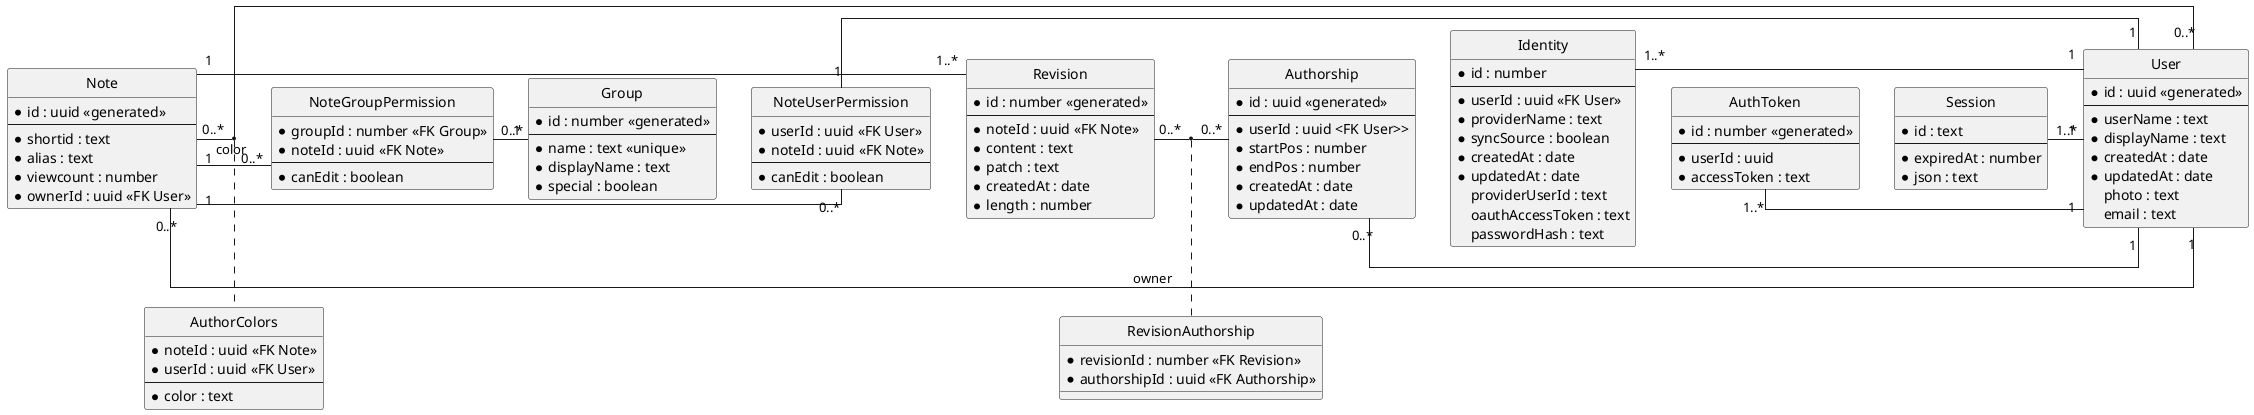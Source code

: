 @startuml
' hide the spot
hide circle

' avoid problems with angled crows feet
skinparam linetype ortho

entity "Note" {
  *id : uuid <<generated>>
  --
  *shortid : text
  *alias : text
  *viewcount : number
  *ownerId : uuid <<FK User>>
}

entity "User" {
  *id : uuid <<generated>>
  --
  *userName : text
  *displayName : text
  *createdAt : date
  *updatedAt : date
  photo : text
  email : text
}

entity "AuthToken" as authToken{
  *id : number <<generated>>
  --
  *userId : uuid
  *accessToken : text
}

entity "Identity" {
  *id : number
  --
  *userId : uuid <<FK User>>
  ' Identifies the external login provider and is set in the config
  *providerName : text
  *syncSource : boolean
  *createdAt : date
  *updatedAt : date
  ' The unique identifier of a user from the login provider
  providerUserId : text
  ' Token used to access the OAuth provider in the users name. Can be NULL
  oauthAccessToken : text
  ' Password hash. Can be NULL
  passwordHash : text
}

entity "Session" as seesion {
  *id : text
  --
  *expiredAt : number
  *json : text
}


entity "Revision" {
  *id : number <<generated>>
  --
  *noteId : uuid <<FK Note>>
  *content : text
  *patch : text
  *createdAt : date
  *length : number
}

entity "Authorship" {
  *id : uuid <<generated>>
  --
  *userId : uuid <FK User>>
  *startPos : number
  *endPos : number
  *createdAt : date
  *updatedAt : date
}

entity "RevisionAuthorship" {
  *revisionId : number <<FK Revision>>
  *authorshipId : uuid <<FK Authorship>>
}

entity "AuthorColors" {
  *noteId : uuid <<FK Note>>
  *userId : uuid <<FK User>>
  --
  *color : text
}


entity "NoteUserPermission" {
  *userId : uuid <<FK User>>
  *noteId : uuid <<FK Note>>
  --
  *canEdit : boolean
}

entity "Group" {
  *id : number <<generated>>
  --
  *name : text <<unique>>
  *displayName : text
  ' Is set to denote a special group
  ' Special groups are used to map the old share settings like "everyone can edit"
  ' or "logged in users can view" to the group permission system
  *special : boolean
  }

 entity "NoteGroupPermission" {
  *groupId : number <<FK Group>>
  *noteId : uuid <<FK Note>>
  --
  *canEdit : boolean
}

Note "1" - "1..*" Revision
Revision "0..*" - "0..*" Authorship
(Revision, Authorship) .. RevisionAuthorship
Authorship "0..*" - "1" User
Note "0..*" - "1" User : owner
Note "1" - "0..*" NoteUserPermission
NoteUserPermission "1" - "1" User
Note "1" - "0..*" NoteGroupPermission
NoteGroupPermission "0..*" - "1" Group
Identity "1..*" - "1" User
authToken "1..*" - "1" User
seesion "1..*" - "1" User
Note "0..*" - "0..*" User : color
(Note, User) .. AuthorColors
@enduml
